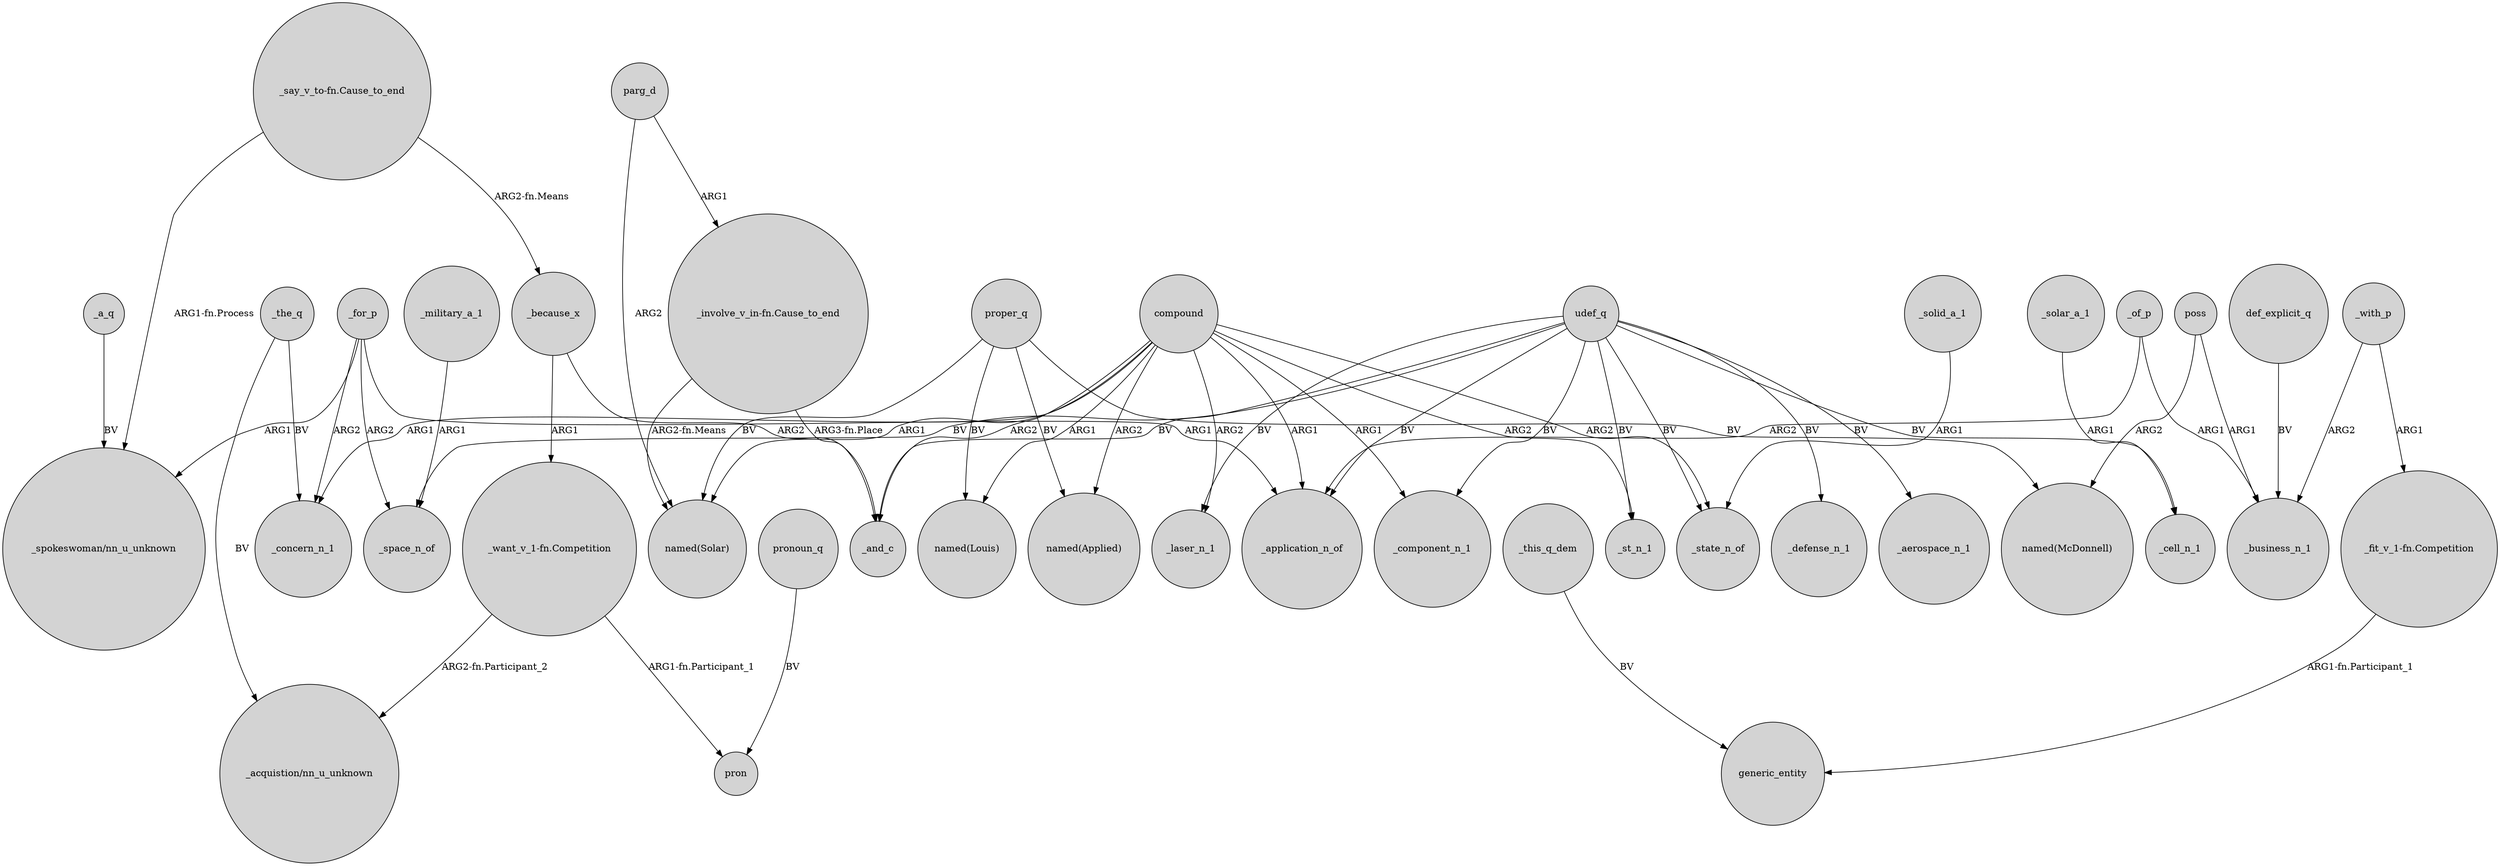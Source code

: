 digraph {
	node [shape=circle style=filled]
	udef_q -> _st_n_1 [label=BV]
	def_explicit_q -> _business_n_1 [label=BV]
	"_say_v_to-fn.Cause_to_end" -> _because_x [label="ARG2-fn.Means"]
	"_want_v_1-fn.Competition" -> "_acquistion/nn_u_unknown" [label="ARG2-fn.Participant_2"]
	_military_a_1 -> _space_n_of [label=ARG1]
	_for_p -> _concern_n_1 [label=ARG2]
	poss -> _business_n_1 [label=ARG1]
	_a_q -> "_spokeswoman/nn_u_unknown" [label=BV]
	compound -> "named(Louis)" [label=ARG1]
	poss -> "named(McDonnell)" [label=ARG2]
	udef_q -> _space_n_of [label=BV]
	compound -> _application_n_of [label=ARG1]
	proper_q -> "named(Solar)" [label=BV]
	"_say_v_to-fn.Cause_to_end" -> "_spokeswoman/nn_u_unknown" [label="ARG1-fn.Process"]
	_solar_a_1 -> _cell_n_1 [label=ARG1]
	proper_q -> "named(McDonnell)" [label=BV]
	_the_q -> "_acquistion/nn_u_unknown" [label=BV]
	_with_p -> "_fit_v_1-fn.Competition" [label=ARG1]
	"_involve_v_in-fn.Cause_to_end" -> _and_c [label="ARG3-fn.Place"]
	_for_p -> _space_n_of [label=ARG2]
	proper_q -> "named(Applied)" [label=BV]
	compound -> "named(Applied)" [label=ARG2]
	_because_x -> "_want_v_1-fn.Competition" [label=ARG1]
	udef_q -> _defense_n_1 [label=BV]
	_of_p -> _business_n_1 [label=ARG1]
	_the_q -> _concern_n_1 [label=BV]
	udef_q -> _and_c [label=BV]
	udef_q -> _component_n_1 [label=BV]
	compound -> _and_c [label=ARG2]
	compound -> _component_n_1 [label=ARG1]
	_because_x -> _and_c [label=ARG2]
	udef_q -> _state_n_of [label=BV]
	pronoun_q -> pron [label=BV]
	udef_q -> _cell_n_1 [label=BV]
	compound -> "named(Solar)" [label=ARG1]
	udef_q -> _laser_n_1 [label=BV]
	_this_q_dem -> generic_entity [label=BV]
	_solid_a_1 -> _state_n_of [label=ARG1]
	"_involve_v_in-fn.Cause_to_end" -> "named(Solar)" [label="ARG2-fn.Means"]
	compound -> _concern_n_1 [label=ARG1]
	udef_q -> _aerospace_n_1 [label=BV]
	compound -> _st_n_1 [label=ARG2]
	_for_p -> "_spokeswoman/nn_u_unknown" [label=ARG1]
	_with_p -> _business_n_1 [label=ARG2]
	compound -> _laser_n_1 [label=ARG2]
	_for_p -> _application_n_of [label=ARG1]
	udef_q -> _application_n_of [label=BV]
	proper_q -> "named(Louis)" [label=BV]
	compound -> _state_n_of [label=ARG2]
	parg_d -> "_involve_v_in-fn.Cause_to_end" [label=ARG1]
	"_fit_v_1-fn.Competition" -> generic_entity [label="ARG1-fn.Participant_1"]
	_of_p -> _application_n_of [label=ARG2]
	parg_d -> "named(Solar)" [label=ARG2]
	"_want_v_1-fn.Competition" -> pron [label="ARG1-fn.Participant_1"]
}
